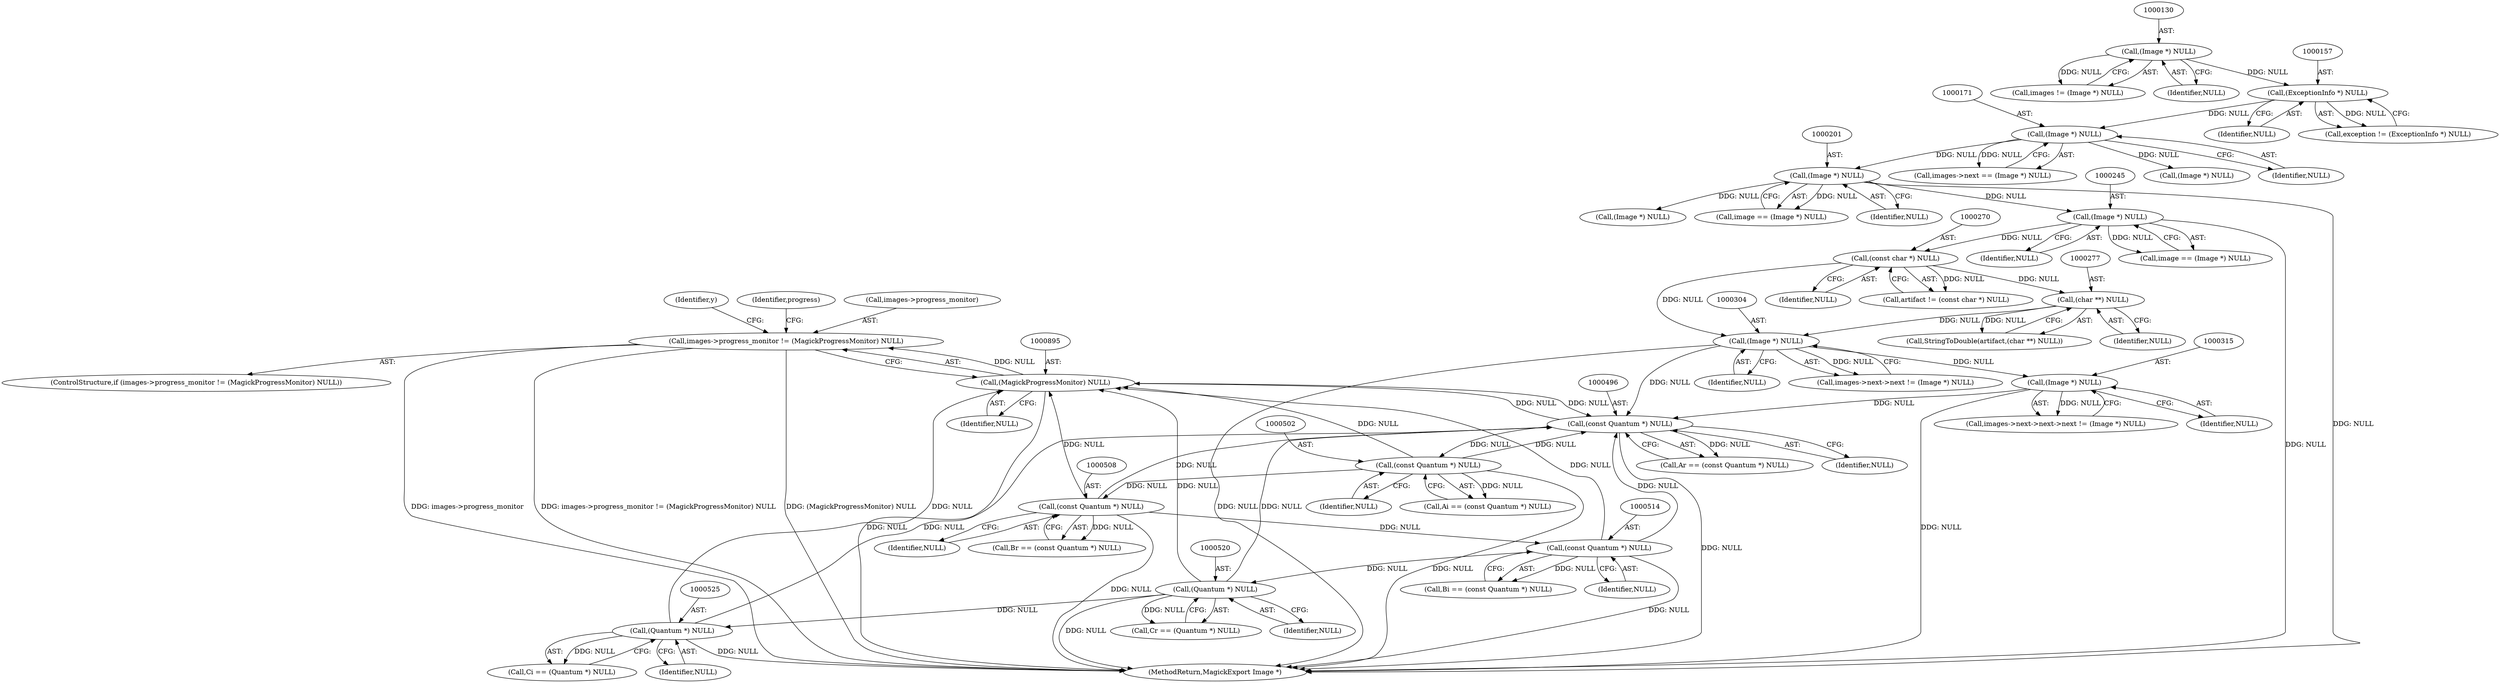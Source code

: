 digraph "0_ImageMagick_d5089971bd792311aaab5cb73460326d7ef7f32d@pointer" {
"1000890" [label="(Call,images->progress_monitor != (MagickProgressMonitor) NULL)"];
"1000894" [label="(Call,(MagickProgressMonitor) NULL)"];
"1000507" [label="(Call,(const Quantum *) NULL)"];
"1000501" [label="(Call,(const Quantum *) NULL)"];
"1000495" [label="(Call,(const Quantum *) NULL)"];
"1000303" [label="(Call,(Image *) NULL)"];
"1000276" [label="(Call,(char **) NULL)"];
"1000269" [label="(Call,(const char *) NULL)"];
"1000244" [label="(Call,(Image *) NULL)"];
"1000200" [label="(Call,(Image *) NULL)"];
"1000170" [label="(Call,(Image *) NULL)"];
"1000156" [label="(Call,(ExceptionInfo *) NULL)"];
"1000129" [label="(Call,(Image *) NULL)"];
"1000513" [label="(Call,(const Quantum *) NULL)"];
"1000524" [label="(Call,(Quantum *) NULL)"];
"1000519" [label="(Call,(Quantum *) NULL)"];
"1000314" [label="(Call,(Image *) NULL)"];
"1000511" [label="(Call,Bi == (const Quantum *) NULL)"];
"1000889" [label="(ControlStructure,if (images->progress_monitor != (MagickProgressMonitor) NULL))"];
"1000271" [label="(Identifier,NULL)"];
"1000501" [label="(Call,(const Quantum *) NULL)"];
"1000896" [label="(Identifier,NULL)"];
"1000503" [label="(Identifier,NULL)"];
"1000166" [label="(Call,images->next == (Image *) NULL)"];
"1000186" [label="(Call,(Image *) NULL)"];
"1000517" [label="(Call,Cr == (Quantum *) NULL)"];
"1000509" [label="(Identifier,NULL)"];
"1000515" [label="(Identifier,NULL)"];
"1000172" [label="(Identifier,NULL)"];
"1000303" [label="(Call,(Image *) NULL)"];
"1000274" [label="(Call,StringToDouble(artifact,(char **) NULL))"];
"1000513" [label="(Call,(const Quantum *) NULL)"];
"1000951" [label="(MethodReturn,MagickExport Image *)"];
"1000894" [label="(Call,(MagickProgressMonitor) NULL)"];
"1000507" [label="(Call,(const Quantum *) NULL)"];
"1000204" [label="(Call,(Image *) NULL)"];
"1000526" [label="(Identifier,NULL)"];
"1000499" [label="(Call,Ai == (const Quantum *) NULL)"];
"1000246" [label="(Identifier,NULL)"];
"1000522" [label="(Call,Ci == (Quantum *) NULL)"];
"1000316" [label="(Identifier,NULL)"];
"1000314" [label="(Call,(Image *) NULL)"];
"1000524" [label="(Call,(Quantum *) NULL)"];
"1000297" [label="(Call,images->next->next != (Image *) NULL)"];
"1000127" [label="(Call,images != (Image *) NULL)"];
"1000519" [label="(Call,(Quantum *) NULL)"];
"1000306" [label="(Call,images->next->next->next != (Image *) NULL)"];
"1000415" [label="(Identifier,y)"];
"1000305" [label="(Identifier,NULL)"];
"1000276" [label="(Call,(char **) NULL)"];
"1000497" [label="(Identifier,NULL)"];
"1000200" [label="(Call,(Image *) NULL)"];
"1000198" [label="(Call,image == (Image *) NULL)"];
"1000131" [label="(Identifier,NULL)"];
"1000505" [label="(Call,Br == (const Quantum *) NULL)"];
"1000521" [label="(Identifier,NULL)"];
"1000156" [label="(Call,(ExceptionInfo *) NULL)"];
"1000170" [label="(Call,(Image *) NULL)"];
"1000244" [label="(Call,(Image *) NULL)"];
"1000900" [label="(Identifier,progress)"];
"1000158" [label="(Identifier,NULL)"];
"1000890" [label="(Call,images->progress_monitor != (MagickProgressMonitor) NULL)"];
"1000242" [label="(Call,image == (Image *) NULL)"];
"1000202" [label="(Identifier,NULL)"];
"1000129" [label="(Call,(Image *) NULL)"];
"1000269" [label="(Call,(const char *) NULL)"];
"1000891" [label="(Call,images->progress_monitor)"];
"1000267" [label="(Call,artifact != (const char *) NULL)"];
"1000154" [label="(Call,exception != (ExceptionInfo *) NULL)"];
"1000495" [label="(Call,(const Quantum *) NULL)"];
"1000493" [label="(Call,Ar == (const Quantum *) NULL)"];
"1000278" [label="(Identifier,NULL)"];
"1000890" -> "1000889"  [label="AST: "];
"1000890" -> "1000894"  [label="CFG: "];
"1000891" -> "1000890"  [label="AST: "];
"1000894" -> "1000890"  [label="AST: "];
"1000900" -> "1000890"  [label="CFG: "];
"1000415" -> "1000890"  [label="CFG: "];
"1000890" -> "1000951"  [label="DDG: images->progress_monitor"];
"1000890" -> "1000951"  [label="DDG: images->progress_monitor != (MagickProgressMonitor) NULL"];
"1000890" -> "1000951"  [label="DDG: (MagickProgressMonitor) NULL"];
"1000894" -> "1000890"  [label="DDG: NULL"];
"1000894" -> "1000896"  [label="CFG: "];
"1000895" -> "1000894"  [label="AST: "];
"1000896" -> "1000894"  [label="AST: "];
"1000894" -> "1000951"  [label="DDG: NULL"];
"1000894" -> "1000495"  [label="DDG: NULL"];
"1000507" -> "1000894"  [label="DDG: NULL"];
"1000501" -> "1000894"  [label="DDG: NULL"];
"1000495" -> "1000894"  [label="DDG: NULL"];
"1000513" -> "1000894"  [label="DDG: NULL"];
"1000524" -> "1000894"  [label="DDG: NULL"];
"1000519" -> "1000894"  [label="DDG: NULL"];
"1000507" -> "1000505"  [label="AST: "];
"1000507" -> "1000509"  [label="CFG: "];
"1000508" -> "1000507"  [label="AST: "];
"1000509" -> "1000507"  [label="AST: "];
"1000505" -> "1000507"  [label="CFG: "];
"1000507" -> "1000951"  [label="DDG: NULL"];
"1000507" -> "1000495"  [label="DDG: NULL"];
"1000507" -> "1000505"  [label="DDG: NULL"];
"1000501" -> "1000507"  [label="DDG: NULL"];
"1000507" -> "1000513"  [label="DDG: NULL"];
"1000501" -> "1000499"  [label="AST: "];
"1000501" -> "1000503"  [label="CFG: "];
"1000502" -> "1000501"  [label="AST: "];
"1000503" -> "1000501"  [label="AST: "];
"1000499" -> "1000501"  [label="CFG: "];
"1000501" -> "1000951"  [label="DDG: NULL"];
"1000501" -> "1000495"  [label="DDG: NULL"];
"1000501" -> "1000499"  [label="DDG: NULL"];
"1000495" -> "1000501"  [label="DDG: NULL"];
"1000495" -> "1000493"  [label="AST: "];
"1000495" -> "1000497"  [label="CFG: "];
"1000496" -> "1000495"  [label="AST: "];
"1000497" -> "1000495"  [label="AST: "];
"1000493" -> "1000495"  [label="CFG: "];
"1000495" -> "1000951"  [label="DDG: NULL"];
"1000495" -> "1000493"  [label="DDG: NULL"];
"1000303" -> "1000495"  [label="DDG: NULL"];
"1000513" -> "1000495"  [label="DDG: NULL"];
"1000524" -> "1000495"  [label="DDG: NULL"];
"1000519" -> "1000495"  [label="DDG: NULL"];
"1000314" -> "1000495"  [label="DDG: NULL"];
"1000303" -> "1000297"  [label="AST: "];
"1000303" -> "1000305"  [label="CFG: "];
"1000304" -> "1000303"  [label="AST: "];
"1000305" -> "1000303"  [label="AST: "];
"1000297" -> "1000303"  [label="CFG: "];
"1000303" -> "1000951"  [label="DDG: NULL"];
"1000303" -> "1000297"  [label="DDG: NULL"];
"1000276" -> "1000303"  [label="DDG: NULL"];
"1000269" -> "1000303"  [label="DDG: NULL"];
"1000303" -> "1000314"  [label="DDG: NULL"];
"1000276" -> "1000274"  [label="AST: "];
"1000276" -> "1000278"  [label="CFG: "];
"1000277" -> "1000276"  [label="AST: "];
"1000278" -> "1000276"  [label="AST: "];
"1000274" -> "1000276"  [label="CFG: "];
"1000276" -> "1000274"  [label="DDG: NULL"];
"1000269" -> "1000276"  [label="DDG: NULL"];
"1000269" -> "1000267"  [label="AST: "];
"1000269" -> "1000271"  [label="CFG: "];
"1000270" -> "1000269"  [label="AST: "];
"1000271" -> "1000269"  [label="AST: "];
"1000267" -> "1000269"  [label="CFG: "];
"1000269" -> "1000267"  [label="DDG: NULL"];
"1000244" -> "1000269"  [label="DDG: NULL"];
"1000244" -> "1000242"  [label="AST: "];
"1000244" -> "1000246"  [label="CFG: "];
"1000245" -> "1000244"  [label="AST: "];
"1000246" -> "1000244"  [label="AST: "];
"1000242" -> "1000244"  [label="CFG: "];
"1000244" -> "1000951"  [label="DDG: NULL"];
"1000244" -> "1000242"  [label="DDG: NULL"];
"1000200" -> "1000244"  [label="DDG: NULL"];
"1000200" -> "1000198"  [label="AST: "];
"1000200" -> "1000202"  [label="CFG: "];
"1000201" -> "1000200"  [label="AST: "];
"1000202" -> "1000200"  [label="AST: "];
"1000198" -> "1000200"  [label="CFG: "];
"1000200" -> "1000951"  [label="DDG: NULL"];
"1000200" -> "1000198"  [label="DDG: NULL"];
"1000170" -> "1000200"  [label="DDG: NULL"];
"1000200" -> "1000204"  [label="DDG: NULL"];
"1000170" -> "1000166"  [label="AST: "];
"1000170" -> "1000172"  [label="CFG: "];
"1000171" -> "1000170"  [label="AST: "];
"1000172" -> "1000170"  [label="AST: "];
"1000166" -> "1000170"  [label="CFG: "];
"1000170" -> "1000166"  [label="DDG: NULL"];
"1000156" -> "1000170"  [label="DDG: NULL"];
"1000170" -> "1000186"  [label="DDG: NULL"];
"1000156" -> "1000154"  [label="AST: "];
"1000156" -> "1000158"  [label="CFG: "];
"1000157" -> "1000156"  [label="AST: "];
"1000158" -> "1000156"  [label="AST: "];
"1000154" -> "1000156"  [label="CFG: "];
"1000156" -> "1000154"  [label="DDG: NULL"];
"1000129" -> "1000156"  [label="DDG: NULL"];
"1000129" -> "1000127"  [label="AST: "];
"1000129" -> "1000131"  [label="CFG: "];
"1000130" -> "1000129"  [label="AST: "];
"1000131" -> "1000129"  [label="AST: "];
"1000127" -> "1000129"  [label="CFG: "];
"1000129" -> "1000127"  [label="DDG: NULL"];
"1000513" -> "1000511"  [label="AST: "];
"1000513" -> "1000515"  [label="CFG: "];
"1000514" -> "1000513"  [label="AST: "];
"1000515" -> "1000513"  [label="AST: "];
"1000511" -> "1000513"  [label="CFG: "];
"1000513" -> "1000951"  [label="DDG: NULL"];
"1000513" -> "1000511"  [label="DDG: NULL"];
"1000513" -> "1000519"  [label="DDG: NULL"];
"1000524" -> "1000522"  [label="AST: "];
"1000524" -> "1000526"  [label="CFG: "];
"1000525" -> "1000524"  [label="AST: "];
"1000526" -> "1000524"  [label="AST: "];
"1000522" -> "1000524"  [label="CFG: "];
"1000524" -> "1000951"  [label="DDG: NULL"];
"1000524" -> "1000522"  [label="DDG: NULL"];
"1000519" -> "1000524"  [label="DDG: NULL"];
"1000519" -> "1000517"  [label="AST: "];
"1000519" -> "1000521"  [label="CFG: "];
"1000520" -> "1000519"  [label="AST: "];
"1000521" -> "1000519"  [label="AST: "];
"1000517" -> "1000519"  [label="CFG: "];
"1000519" -> "1000951"  [label="DDG: NULL"];
"1000519" -> "1000517"  [label="DDG: NULL"];
"1000314" -> "1000306"  [label="AST: "];
"1000314" -> "1000316"  [label="CFG: "];
"1000315" -> "1000314"  [label="AST: "];
"1000316" -> "1000314"  [label="AST: "];
"1000306" -> "1000314"  [label="CFG: "];
"1000314" -> "1000951"  [label="DDG: NULL"];
"1000314" -> "1000306"  [label="DDG: NULL"];
}

